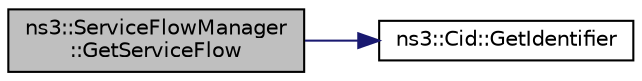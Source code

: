 digraph "ns3::ServiceFlowManager::GetServiceFlow"
{
  edge [fontname="Helvetica",fontsize="10",labelfontname="Helvetica",labelfontsize="10"];
  node [fontname="Helvetica",fontsize="10",shape=record];
  rankdir="LR";
  Node1 [label="ns3::ServiceFlowManager\l::GetServiceFlow",height=0.2,width=0.4,color="black", fillcolor="grey75", style="filled", fontcolor="black"];
  Node1 -> Node2 [color="midnightblue",fontsize="10",style="solid"];
  Node2 [label="ns3::Cid::GetIdentifier",height=0.2,width=0.4,color="black", fillcolor="white", style="filled",URL="$de/d5c/classns3_1_1Cid.html#a8745a5cf5b7f2e5d142c4fb79072a053"];
}
